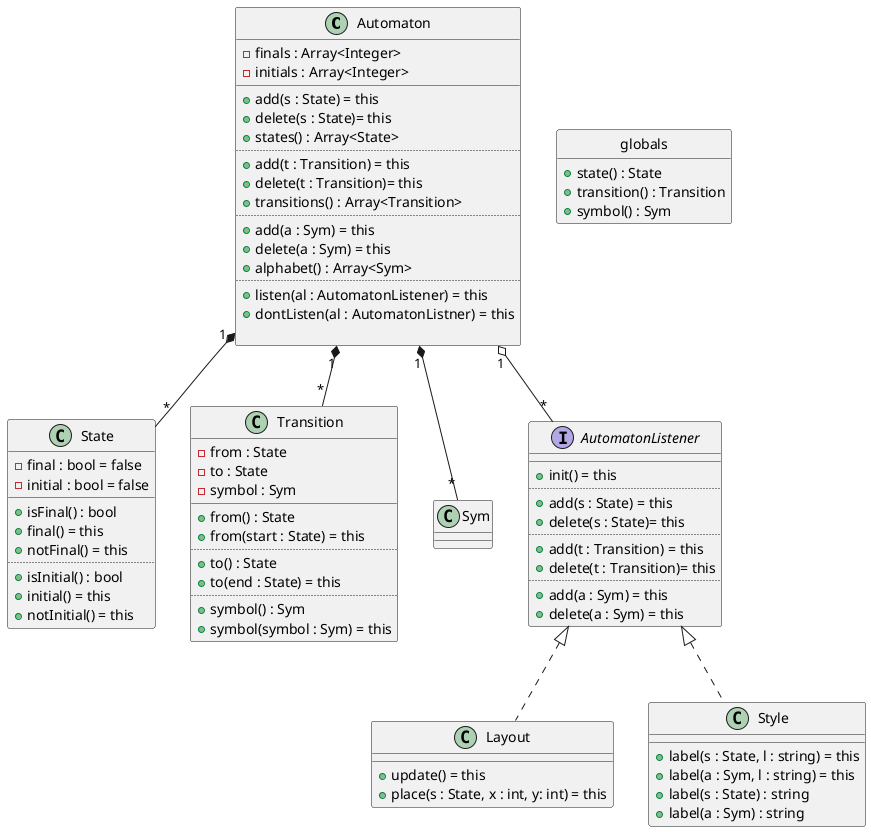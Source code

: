 @startuml

Automaton "1" *-- "*" State
Automaton "1" *-- "*" Transition
Automaton "1" *-- "*" Sym
Automaton "1" o-- "*" AutomatonListener
AutomatonListener <|.. Layout
AutomatonListener <|.. Style

class globals {
    + state() : State
    + transition() : Transition
    + symbol() : Sym
}
hide globals circle
hide globals fields

class Automaton {
  - finals : Array<Integer>
  - initials : Array<Integer>
  __
  + add(s : State) = this
  + delete(s : State)= this
  + states() : Array<State>
  ..
  + add(t : Transition) = this
  + delete(t : Transition)= this
  + transitions() : Array<Transition>
  ..
  + add(a : Sym) = this
  + delete(a : Sym) = this
  + alphabet() : Array<Sym>
  ..
  + listen(al : AutomatonListener) = this
  + dontListen(al : AutomatonListner) = this

}

class State {
  - final : bool = false
  - initial : bool = false
  __
  + isFinal() : bool
  + final() = this
  + notFinal() = this
  ..
  + isInitial() : bool
  + initial() = this
  + notInitial() = this
}

class Transition{ 
 - from : State
 - to : State 
 - symbol : Sym
 __
 + from() : State
 + from(start : State) = this
 ..
 + to() : State 
 + to(end : State) = this
 ..
 + symbol() : Sym
 + symbol(symbol : Sym) = this
}

interface AutomatonListener {
  __
  + init() = this
  ..
  + add(s : State) = this
  + delete(s : State)= this
  ..
  + add(t : Transition) = this
  + delete(t : Transition)= this
  ..
  + add(a : Sym) = this
  + delete(a : Sym) = this
}

class Layout {
  + update() = this
  + place(s : State, x : int, y: int) = this
}

class Style {
  + label(s : State, l : string) = this
  + label(a : Sym, l : string) = this
  + label(s : State) : string
  + label(a : Sym) : string
}

class Sym{
}
